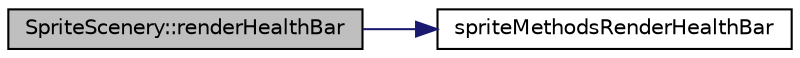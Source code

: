 digraph "SpriteScenery::renderHealthBar"
{
 // LATEX_PDF_SIZE
  edge [fontname="Helvetica",fontsize="10",labelfontname="Helvetica",labelfontsize="10"];
  node [fontname="Helvetica",fontsize="10",shape=record];
  rankdir="LR";
  Node1 [label="SpriteScenery::renderHealthBar",height=0.2,width=0.4,color="black", fillcolor="grey75", style="filled", fontcolor="black",tooltip=" "];
  Node1 -> Node2 [color="midnightblue",fontsize="10",style="solid",fontname="Helvetica"];
  Node2 [label="spriteMethodsRenderHealthBar",height=0.2,width=0.4,color="black", fillcolor="white", style="filled",URL="$_sprite_methods_8cpp.html#ac5aa6115d522e815ddc30282080e6396",tooltip=" "];
}
